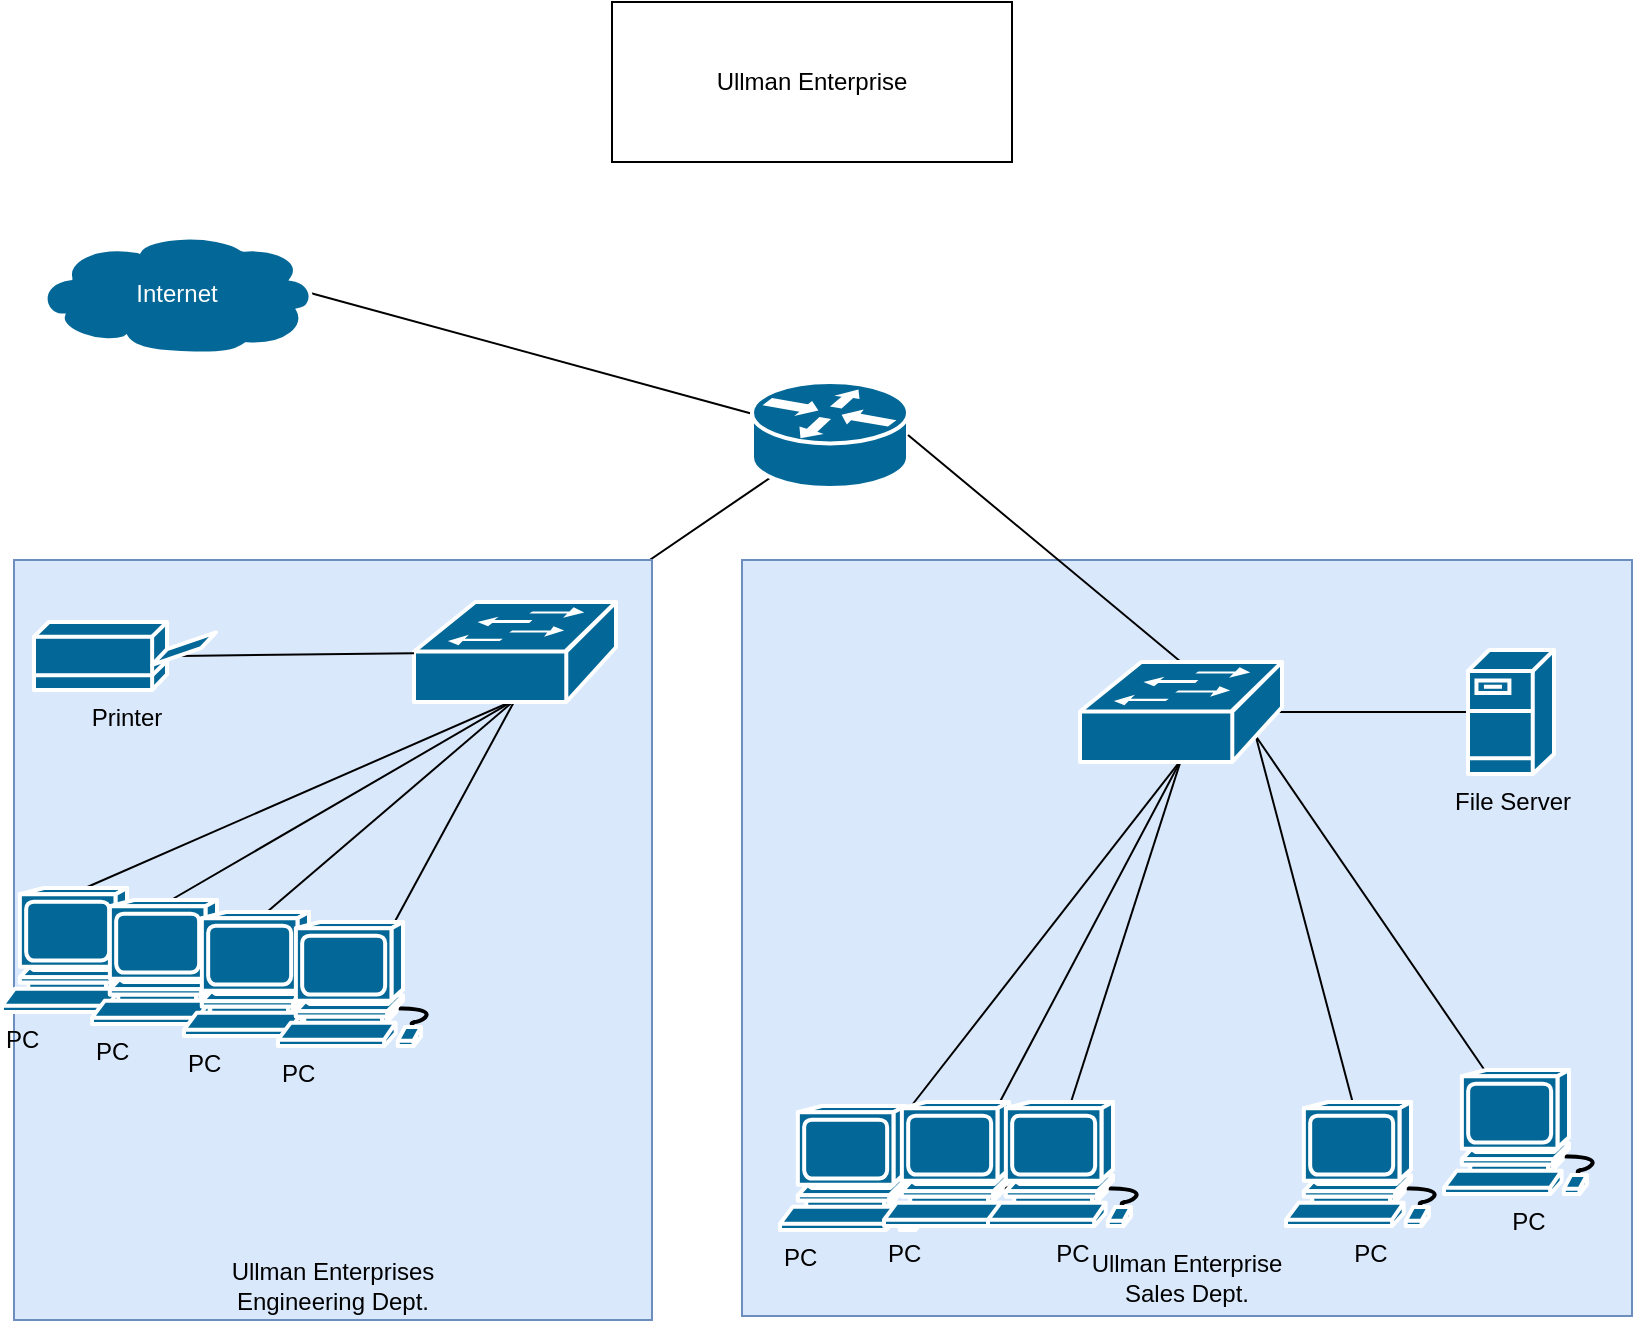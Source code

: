 <mxfile version="21.7.4" type="github">
  <diagram name="Page-1" id="J-reg7bOBgS-nL2o46BV">
    <mxGraphModel dx="1489" dy="504" grid="0" gridSize="10" guides="1" tooltips="1" connect="1" arrows="0" fold="1" page="1" pageScale="1" pageWidth="850" pageHeight="1100" math="0" shadow="0">
      <root>
        <mxCell id="0" />
        <mxCell id="1" parent="0" />
        <mxCell id="cWWOJXq3wTgW33ggFWEq-23" style="rounded=0;orthogonalLoop=1;jettySize=auto;html=1;exitX=0.98;exitY=0.5;exitDx=0;exitDy=0;exitPerimeter=0;endArrow=none;endFill=0;" edge="1" parent="1" source="cWWOJXq3wTgW33ggFWEq-1" target="cWWOJXq3wTgW33ggFWEq-2">
          <mxGeometry relative="1" as="geometry" />
        </mxCell>
        <mxCell id="cWWOJXq3wTgW33ggFWEq-1" value="Internet" style="shape=mxgraph.cisco.storage.cloud;sketch=0;html=1;pointerEvents=1;dashed=0;fillColor=#036897;strokeColor=#ffffff;strokeWidth=2;verticalLabelPosition=middle;verticalAlign=middle;align=center;outlineConnect=0;labelPosition=center;fontColor=#FFFFFF;" vertex="1" parent="1">
          <mxGeometry x="11" y="115" width="141" height="61" as="geometry" />
        </mxCell>
        <mxCell id="cWWOJXq3wTgW33ggFWEq-24" style="rounded=0;orthogonalLoop=1;jettySize=auto;html=1;exitX=0.12;exitY=0.9;exitDx=0;exitDy=0;exitPerimeter=0;endArrow=none;endFill=0;" edge="1" parent="1" source="cWWOJXq3wTgW33ggFWEq-2" target="cWWOJXq3wTgW33ggFWEq-5">
          <mxGeometry relative="1" as="geometry" />
        </mxCell>
        <mxCell id="cWWOJXq3wTgW33ggFWEq-2" value="" style="shape=mxgraph.cisco.routers.router;sketch=0;html=1;pointerEvents=1;dashed=0;fillColor=#036897;strokeColor=#ffffff;strokeWidth=2;verticalLabelPosition=bottom;verticalAlign=top;align=center;outlineConnect=0;" vertex="1" parent="1">
          <mxGeometry x="370" y="190" width="78" height="53" as="geometry" />
        </mxCell>
        <mxCell id="cWWOJXq3wTgW33ggFWEq-31" value="Ullman Enterprises&lt;br&gt;Engineering Dept." style="rounded=0;whiteSpace=wrap;html=1;fillColor=#dae8fc;strokeColor=#6c8ebf;spacingTop=345;perimeterSpacing=1;" vertex="1" parent="1">
          <mxGeometry x="1" y="279" width="319" height="380" as="geometry" />
        </mxCell>
        <mxCell id="cWWOJXq3wTgW33ggFWEq-33" style="rounded=0;orthogonalLoop=1;jettySize=auto;html=1;exitX=0.5;exitY=0.98;exitDx=0;exitDy=0;exitPerimeter=0;endArrow=none;endFill=0;" edge="1" parent="1" source="cWWOJXq3wTgW33ggFWEq-5" target="cWWOJXq3wTgW33ggFWEq-9">
          <mxGeometry relative="1" as="geometry" />
        </mxCell>
        <mxCell id="cWWOJXq3wTgW33ggFWEq-36" style="rounded=0;orthogonalLoop=1;jettySize=auto;html=1;exitX=0.5;exitY=0.98;exitDx=0;exitDy=0;exitPerimeter=0;entryX=0.5;entryY=0;entryDx=0;entryDy=0;entryPerimeter=0;endArrow=none;endFill=0;" edge="1" parent="1" source="cWWOJXq3wTgW33ggFWEq-5" target="cWWOJXq3wTgW33ggFWEq-9">
          <mxGeometry relative="1" as="geometry" />
        </mxCell>
        <mxCell id="cWWOJXq3wTgW33ggFWEq-37" style="rounded=0;orthogonalLoop=1;jettySize=auto;html=1;exitX=0.5;exitY=0.98;exitDx=0;exitDy=0;exitPerimeter=0;endArrow=none;endFill=0;entryX=0.5;entryY=0;entryDx=0;entryDy=0;entryPerimeter=0;" edge="1" parent="1" source="cWWOJXq3wTgW33ggFWEq-5" target="cWWOJXq3wTgW33ggFWEq-27">
          <mxGeometry relative="1" as="geometry" />
        </mxCell>
        <mxCell id="cWWOJXq3wTgW33ggFWEq-38" style="rounded=0;orthogonalLoop=1;jettySize=auto;html=1;exitX=0.5;exitY=0.98;exitDx=0;exitDy=0;exitPerimeter=0;endArrow=none;endFill=0;" edge="1" parent="1" source="cWWOJXq3wTgW33ggFWEq-5" target="cWWOJXq3wTgW33ggFWEq-32">
          <mxGeometry relative="1" as="geometry" />
        </mxCell>
        <mxCell id="cWWOJXq3wTgW33ggFWEq-5" value="" style="shape=mxgraph.cisco.switches.workgroup_switch;sketch=0;html=1;pointerEvents=1;dashed=0;fillColor=#036897;strokeColor=#ffffff;strokeWidth=2;verticalLabelPosition=bottom;verticalAlign=top;align=center;outlineConnect=0;" vertex="1" parent="1">
          <mxGeometry x="201" y="300" width="101" height="50" as="geometry" />
        </mxCell>
        <mxCell id="cWWOJXq3wTgW33ggFWEq-6" value="Ullman Enterprise" style="rounded=0;whiteSpace=wrap;html=1;" vertex="1" parent="1">
          <mxGeometry x="300" width="200" height="80" as="geometry" />
        </mxCell>
        <mxCell id="cWWOJXq3wTgW33ggFWEq-34" style="rounded=0;orthogonalLoop=1;jettySize=auto;html=1;exitX=0.8;exitY=0.5;exitDx=0;exitDy=0;exitPerimeter=0;endArrow=none;endFill=0;" edge="1" parent="1" source="cWWOJXq3wTgW33ggFWEq-7" target="cWWOJXq3wTgW33ggFWEq-5">
          <mxGeometry relative="1" as="geometry" />
        </mxCell>
        <mxCell id="cWWOJXq3wTgW33ggFWEq-7" value="Printer" style="shape=mxgraph.cisco.computers_and_peripherals.printer;html=1;pointerEvents=1;dashed=0;fillColor=#036897;strokeColor=#ffffff;strokeWidth=2;verticalLabelPosition=bottom;verticalAlign=top;align=center;outlineConnect=0;" vertex="1" parent="1">
          <mxGeometry x="11" y="310" width="91" height="34" as="geometry" />
        </mxCell>
        <mxCell id="cWWOJXq3wTgW33ggFWEq-9" value="PC" style="shape=mxgraph.cisco.computers_and_peripherals.workstation;sketch=0;html=1;pointerEvents=1;dashed=0;fillColor=#036897;strokeColor=#ffffff;strokeWidth=2;verticalLabelPosition=bottom;verticalAlign=top;align=left;outlineConnect=0;" vertex="1" parent="1">
          <mxGeometry x="-5" y="443" width="83" height="62" as="geometry" />
        </mxCell>
        <mxCell id="cWWOJXq3wTgW33ggFWEq-26" value="PC" style="shape=mxgraph.cisco.computers_and_peripherals.workstation;sketch=0;html=1;pointerEvents=1;dashed=0;fillColor=#036897;strokeColor=#ffffff;strokeWidth=2;verticalLabelPosition=bottom;verticalAlign=top;align=left;outlineConnect=0;" vertex="1" parent="1">
          <mxGeometry x="40" y="449" width="83" height="62" as="geometry" />
        </mxCell>
        <mxCell id="cWWOJXq3wTgW33ggFWEq-27" value="PC" style="shape=mxgraph.cisco.computers_and_peripherals.workstation;sketch=0;html=1;pointerEvents=1;dashed=0;fillColor=#036897;strokeColor=#ffffff;strokeWidth=2;verticalLabelPosition=bottom;verticalAlign=top;align=left;outlineConnect=0;" vertex="1" parent="1">
          <mxGeometry x="86" y="455" width="83" height="62" as="geometry" />
        </mxCell>
        <mxCell id="cWWOJXq3wTgW33ggFWEq-32" value="PC" style="shape=mxgraph.cisco.computers_and_peripherals.workstation;sketch=0;html=1;pointerEvents=1;dashed=0;fillColor=#036897;strokeColor=#ffffff;strokeWidth=2;verticalLabelPosition=bottom;verticalAlign=top;align=left;outlineConnect=0;" vertex="1" parent="1">
          <mxGeometry x="133" y="460" width="83" height="62" as="geometry" />
        </mxCell>
        <mxCell id="cWWOJXq3wTgW33ggFWEq-39" value="Ullman Enterprise&lt;br&gt;Sales Dept." style="rounded=0;whiteSpace=wrap;html=1;fillColor=#dae8fc;strokeColor=#6c8ebf;spacingTop=340;" vertex="1" parent="1">
          <mxGeometry x="365" y="279" width="445" height="378" as="geometry" />
        </mxCell>
        <mxCell id="cWWOJXq3wTgW33ggFWEq-43" style="rounded=0;orthogonalLoop=1;jettySize=auto;html=1;exitX=0.5;exitY=0;exitDx=0;exitDy=0;exitPerimeter=0;entryX=1;entryY=0.5;entryDx=0;entryDy=0;entryPerimeter=0;endArrow=none;endFill=0;" edge="1" parent="1" source="cWWOJXq3wTgW33ggFWEq-40" target="cWWOJXq3wTgW33ggFWEq-2">
          <mxGeometry relative="1" as="geometry" />
        </mxCell>
        <mxCell id="cWWOJXq3wTgW33ggFWEq-50" style="rounded=0;orthogonalLoop=1;jettySize=auto;html=1;exitX=0.98;exitY=0.5;exitDx=0;exitDy=0;exitPerimeter=0;entryX=0;entryY=0.5;entryDx=0;entryDy=0;entryPerimeter=0;endArrow=none;endFill=0;" edge="1" parent="1" source="cWWOJXq3wTgW33ggFWEq-40" target="cWWOJXq3wTgW33ggFWEq-49">
          <mxGeometry relative="1" as="geometry" />
        </mxCell>
        <mxCell id="cWWOJXq3wTgW33ggFWEq-51" style="rounded=0;orthogonalLoop=1;jettySize=auto;html=1;exitX=0.5;exitY=0.98;exitDx=0;exitDy=0;exitPerimeter=0;endArrow=none;endFill=0;" edge="1" parent="1" source="cWWOJXq3wTgW33ggFWEq-40" target="cWWOJXq3wTgW33ggFWEq-44">
          <mxGeometry relative="1" as="geometry" />
        </mxCell>
        <mxCell id="cWWOJXq3wTgW33ggFWEq-52" style="rounded=0;orthogonalLoop=1;jettySize=auto;html=1;exitX=0.5;exitY=0.98;exitDx=0;exitDy=0;exitPerimeter=0;endArrow=none;endFill=0;" edge="1" parent="1" source="cWWOJXq3wTgW33ggFWEq-40" target="cWWOJXq3wTgW33ggFWEq-45">
          <mxGeometry relative="1" as="geometry" />
        </mxCell>
        <mxCell id="cWWOJXq3wTgW33ggFWEq-53" style="rounded=0;orthogonalLoop=1;jettySize=auto;html=1;exitX=0.5;exitY=0.98;exitDx=0;exitDy=0;exitPerimeter=0;entryX=0.5;entryY=0;entryDx=0;entryDy=0;entryPerimeter=0;endArrow=none;endFill=0;" edge="1" parent="1" source="cWWOJXq3wTgW33ggFWEq-40" target="cWWOJXq3wTgW33ggFWEq-46">
          <mxGeometry relative="1" as="geometry" />
        </mxCell>
        <mxCell id="cWWOJXq3wTgW33ggFWEq-54" style="rounded=0;orthogonalLoop=1;jettySize=auto;html=1;exitX=0.87;exitY=0.74;exitDx=0;exitDy=0;exitPerimeter=0;endArrow=none;endFill=0;" edge="1" parent="1" source="cWWOJXq3wTgW33ggFWEq-40" target="cWWOJXq3wTgW33ggFWEq-47">
          <mxGeometry relative="1" as="geometry" />
        </mxCell>
        <mxCell id="cWWOJXq3wTgW33ggFWEq-55" style="rounded=0;orthogonalLoop=1;jettySize=auto;html=1;exitX=0.87;exitY=0.74;exitDx=0;exitDy=0;exitPerimeter=0;endArrow=none;endFill=0;" edge="1" parent="1" source="cWWOJXq3wTgW33ggFWEq-40" target="cWWOJXq3wTgW33ggFWEq-48">
          <mxGeometry relative="1" as="geometry" />
        </mxCell>
        <mxCell id="cWWOJXq3wTgW33ggFWEq-40" value="" style="shape=mxgraph.cisco.switches.workgroup_switch;sketch=0;html=1;pointerEvents=1;dashed=0;fillColor=#036897;strokeColor=#ffffff;strokeWidth=2;verticalLabelPosition=bottom;verticalAlign=top;align=center;outlineConnect=0;" vertex="1" parent="1">
          <mxGeometry x="534" y="330" width="101" height="50" as="geometry" />
        </mxCell>
        <mxCell id="cWWOJXq3wTgW33ggFWEq-44" value="PC" style="shape=mxgraph.cisco.computers_and_peripherals.workstation;sketch=0;html=1;pointerEvents=1;dashed=0;fillColor=#036897;strokeColor=#ffffff;strokeWidth=2;verticalLabelPosition=bottom;verticalAlign=top;align=left;outlineConnect=0;" vertex="1" parent="1">
          <mxGeometry x="384" y="552" width="83" height="62" as="geometry" />
        </mxCell>
        <mxCell id="cWWOJXq3wTgW33ggFWEq-45" value="PC" style="shape=mxgraph.cisco.computers_and_peripherals.workstation;sketch=0;html=1;pointerEvents=1;dashed=0;fillColor=#036897;strokeColor=#ffffff;strokeWidth=2;verticalLabelPosition=bottom;verticalAlign=top;align=left;outlineConnect=0;" vertex="1" parent="1">
          <mxGeometry x="436" y="550" width="83" height="62" as="geometry" />
        </mxCell>
        <mxCell id="cWWOJXq3wTgW33ggFWEq-46" value="PC" style="shape=mxgraph.cisco.computers_and_peripherals.workstation;sketch=0;html=1;pointerEvents=1;dashed=0;fillColor=#036897;strokeColor=#ffffff;strokeWidth=2;verticalLabelPosition=bottom;verticalAlign=top;align=center;outlineConnect=0;" vertex="1" parent="1">
          <mxGeometry x="488" y="550" width="83" height="62" as="geometry" />
        </mxCell>
        <mxCell id="cWWOJXq3wTgW33ggFWEq-47" value="PC" style="shape=mxgraph.cisco.computers_and_peripherals.workstation;sketch=0;html=1;pointerEvents=1;dashed=0;fillColor=#036897;strokeColor=#ffffff;strokeWidth=2;verticalLabelPosition=bottom;verticalAlign=top;align=center;outlineConnect=0;" vertex="1" parent="1">
          <mxGeometry x="637" y="550" width="83" height="62" as="geometry" />
        </mxCell>
        <mxCell id="cWWOJXq3wTgW33ggFWEq-48" value="PC" style="shape=mxgraph.cisco.computers_and_peripherals.workstation;sketch=0;html=1;pointerEvents=1;dashed=0;fillColor=#036897;strokeColor=#ffffff;strokeWidth=2;verticalLabelPosition=bottom;verticalAlign=top;align=center;outlineConnect=0;" vertex="1" parent="1">
          <mxGeometry x="716" y="534" width="83" height="62" as="geometry" />
        </mxCell>
        <mxCell id="cWWOJXq3wTgW33ggFWEq-49" value="File Server" style="shape=mxgraph.cisco.servers.fileserver;sketch=0;html=1;pointerEvents=1;dashed=0;fillColor=#036897;strokeColor=#ffffff;strokeWidth=2;verticalLabelPosition=bottom;verticalAlign=top;align=center;outlineConnect=0;" vertex="1" parent="1">
          <mxGeometry x="728" y="324" width="43" height="62" as="geometry" />
        </mxCell>
      </root>
    </mxGraphModel>
  </diagram>
</mxfile>
